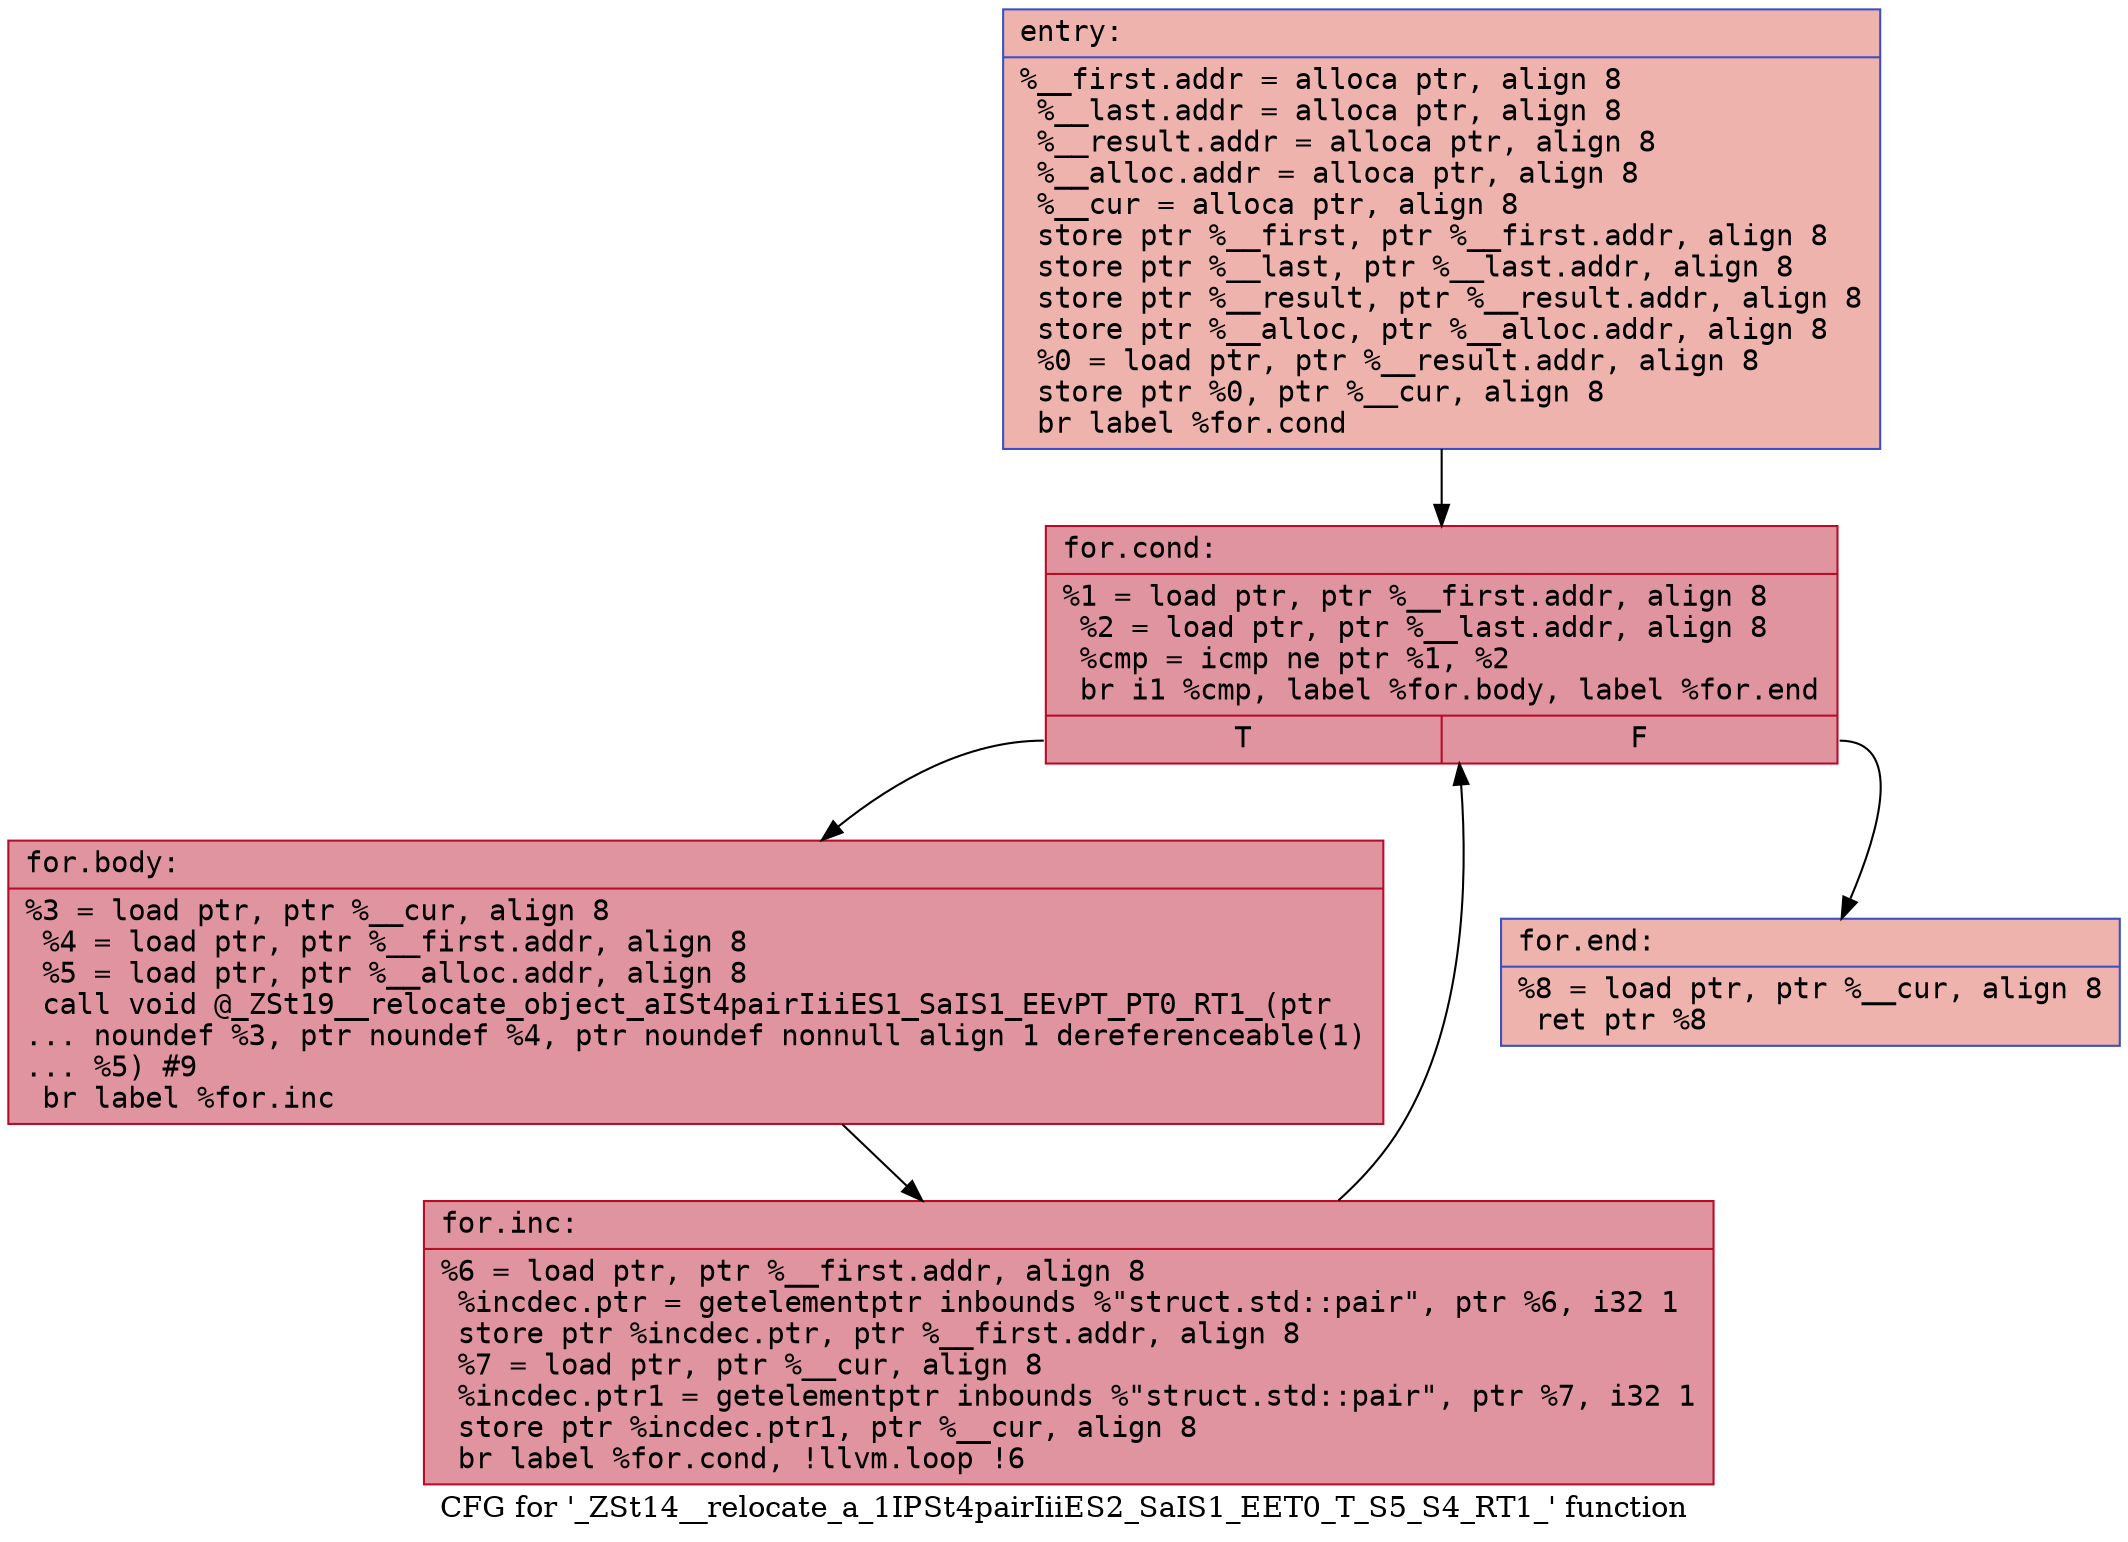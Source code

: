 digraph "CFG for '_ZSt14__relocate_a_1IPSt4pairIiiES2_SaIS1_EET0_T_S5_S4_RT1_' function" {
	label="CFG for '_ZSt14__relocate_a_1IPSt4pairIiiES2_SaIS1_EET0_T_S5_S4_RT1_' function";

	Node0x55c954f5d570 [shape=record,color="#3d50c3ff", style=filled, fillcolor="#d6524470" fontname="Courier",label="{entry:\l|  %__first.addr = alloca ptr, align 8\l  %__last.addr = alloca ptr, align 8\l  %__result.addr = alloca ptr, align 8\l  %__alloc.addr = alloca ptr, align 8\l  %__cur = alloca ptr, align 8\l  store ptr %__first, ptr %__first.addr, align 8\l  store ptr %__last, ptr %__last.addr, align 8\l  store ptr %__result, ptr %__result.addr, align 8\l  store ptr %__alloc, ptr %__alloc.addr, align 8\l  %0 = load ptr, ptr %__result.addr, align 8\l  store ptr %0, ptr %__cur, align 8\l  br label %for.cond\l}"];
	Node0x55c954f5d570 -> Node0x55c954f5d9e0[tooltip="entry -> for.cond\nProbability 100.00%" ];
	Node0x55c954f5d9e0 [shape=record,color="#b70d28ff", style=filled, fillcolor="#b70d2870" fontname="Courier",label="{for.cond:\l|  %1 = load ptr, ptr %__first.addr, align 8\l  %2 = load ptr, ptr %__last.addr, align 8\l  %cmp = icmp ne ptr %1, %2\l  br i1 %cmp, label %for.body, label %for.end\l|{<s0>T|<s1>F}}"];
	Node0x55c954f5d9e0:s0 -> Node0x55c954f5e590[tooltip="for.cond -> for.body\nProbability 96.88%" ];
	Node0x55c954f5d9e0:s1 -> Node0x55c954f5e7b0[tooltip="for.cond -> for.end\nProbability 3.12%" ];
	Node0x55c954f5e590 [shape=record,color="#b70d28ff", style=filled, fillcolor="#b70d2870" fontname="Courier",label="{for.body:\l|  %3 = load ptr, ptr %__cur, align 8\l  %4 = load ptr, ptr %__first.addr, align 8\l  %5 = load ptr, ptr %__alloc.addr, align 8\l  call void @_ZSt19__relocate_object_aISt4pairIiiES1_SaIS1_EEvPT_PT0_RT1_(ptr\l... noundef %3, ptr noundef %4, ptr noundef nonnull align 1 dereferenceable(1)\l... %5) #9\l  br label %for.inc\l}"];
	Node0x55c954f5e590 -> Node0x55c954f5eab0[tooltip="for.body -> for.inc\nProbability 100.00%" ];
	Node0x55c954f5eab0 [shape=record,color="#b70d28ff", style=filled, fillcolor="#b70d2870" fontname="Courier",label="{for.inc:\l|  %6 = load ptr, ptr %__first.addr, align 8\l  %incdec.ptr = getelementptr inbounds %\"struct.std::pair\", ptr %6, i32 1\l  store ptr %incdec.ptr, ptr %__first.addr, align 8\l  %7 = load ptr, ptr %__cur, align 8\l  %incdec.ptr1 = getelementptr inbounds %\"struct.std::pair\", ptr %7, i32 1\l  store ptr %incdec.ptr1, ptr %__cur, align 8\l  br label %for.cond, !llvm.loop !6\l}"];
	Node0x55c954f5eab0 -> Node0x55c954f5d9e0[tooltip="for.inc -> for.cond\nProbability 100.00%" ];
	Node0x55c954f5e7b0 [shape=record,color="#3d50c3ff", style=filled, fillcolor="#d6524470" fontname="Courier",label="{for.end:\l|  %8 = load ptr, ptr %__cur, align 8\l  ret ptr %8\l}"];
}

